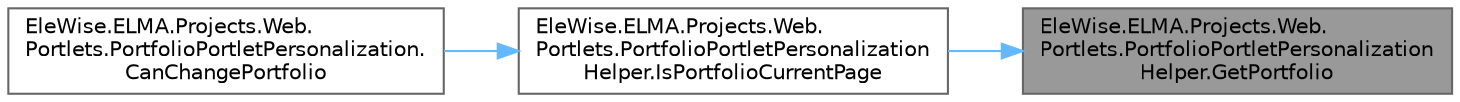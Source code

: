 digraph "EleWise.ELMA.Projects.Web.Portlets.PortfolioPortletPersonalizationHelper.GetPortfolio"
{
 // LATEX_PDF_SIZE
  bgcolor="transparent";
  edge [fontname=Helvetica,fontsize=10,labelfontname=Helvetica,labelfontsize=10];
  node [fontname=Helvetica,fontsize=10,shape=box,height=0.2,width=0.4];
  rankdir="RL";
  Node1 [id="Node000001",label="EleWise.ELMA.Projects.Web.\lPortlets.PortfolioPortletPersonalization\lHelper.GetPortfolio",height=0.2,width=0.4,color="gray40", fillcolor="grey60", style="filled", fontcolor="black",tooltip="Получить портфель проектов"];
  Node1 -> Node2 [id="edge1_Node000001_Node000002",dir="back",color="steelblue1",style="solid",tooltip=" "];
  Node2 [id="Node000002",label="EleWise.ELMA.Projects.Web.\lPortlets.PortfolioPortletPersonalization\lHelper.IsPortfolioCurrentPage",height=0.2,width=0.4,color="grey40", fillcolor="white", style="filled",URL="$class_ele_wise_1_1_e_l_m_a_1_1_projects_1_1_web_1_1_portlets_1_1_portfolio_portlet_personalization_helper.html#a2f6ba6fe8179abf67007d604a9753755",tooltip="Является ли текущая страница портлетной страницей этого же портфеля."];
  Node2 -> Node3 [id="edge2_Node000002_Node000003",dir="back",color="steelblue1",style="solid",tooltip=" "];
  Node3 [id="Node000003",label="EleWise.ELMA.Projects.Web.\lPortlets.PortfolioPortletPersonalization.\lCanChangePortfolio",height=0.2,width=0.4,color="grey40", fillcolor="white", style="filled",URL="$class_ele_wise_1_1_e_l_m_a_1_1_projects_1_1_web_1_1_portlets_1_1_portfolio_portlet_personalization.html#ae5c3032f19765389131eb2b58188f921",tooltip="Можно ли изменять портфель проектов в настройках портлета"];
}
